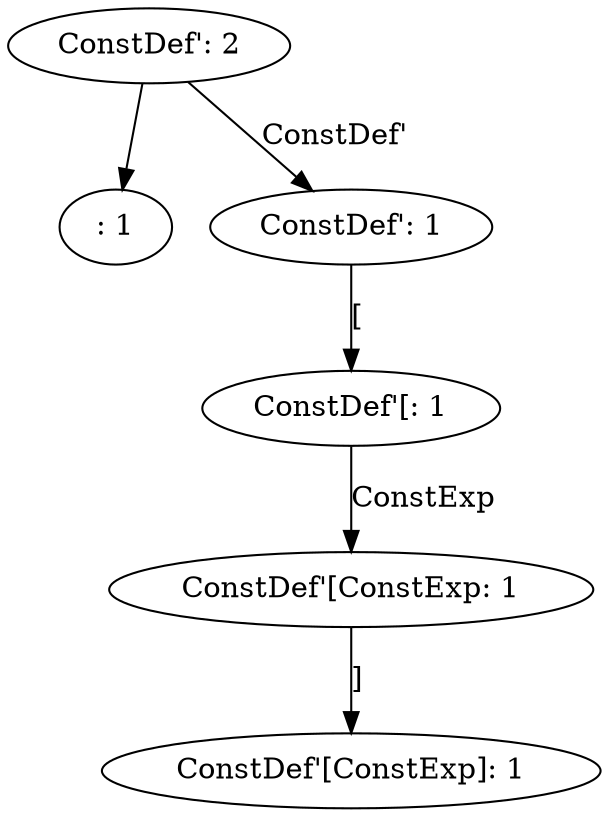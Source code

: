 digraph {
    0 [ label = "ConstDef': 2" ]
    1 [ label = ": 1" ]
    2 [ label = "ConstDef': 1" ]
    3 [ label = "ConstDef'[: 1" ]
    4 [ label = "ConstDef'[ConstExp: 1" ]
    5 [ label = "ConstDef'[ConstExp]: 1" ]
    0 -> 1 [ label = "" ]
    0 -> 2 [ label = "ConstDef'" ]
    2 -> 3 [ label = "[" ]
    3 -> 4 [ label = "ConstExp" ]
    4 -> 5 [ label = "]" ]
}
